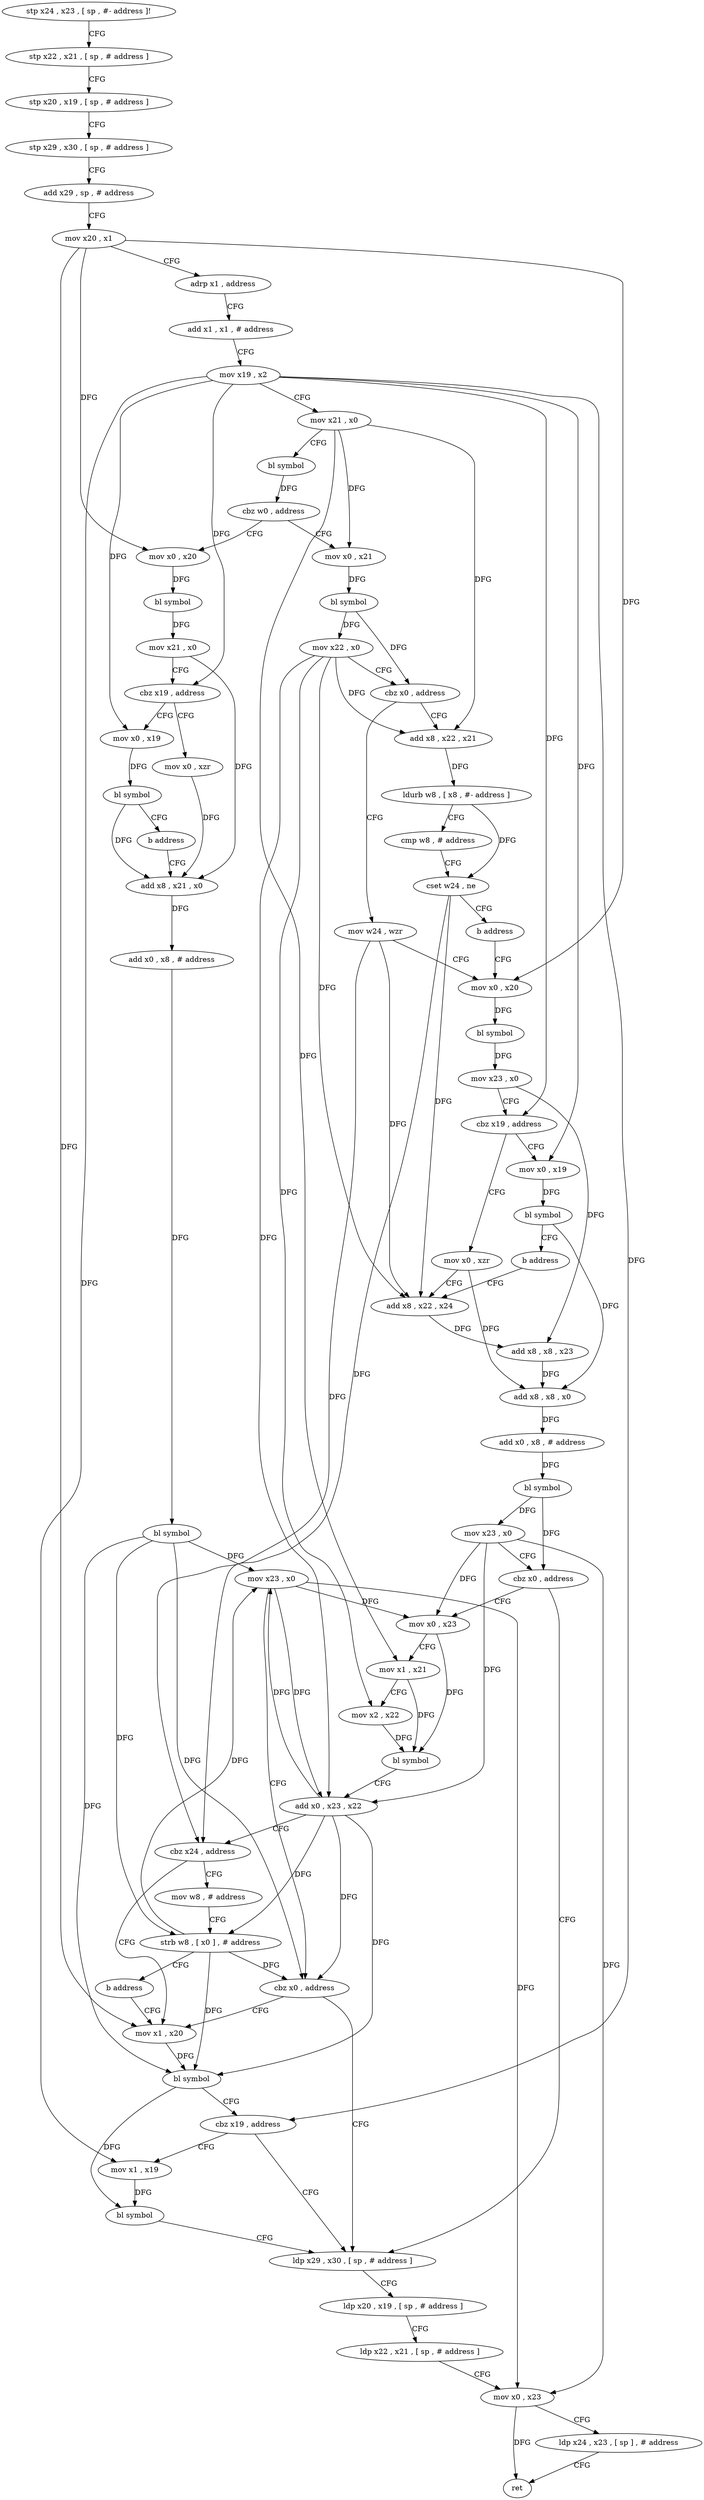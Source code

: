 digraph "func" {
"147900" [label = "stp x24 , x23 , [ sp , #- address ]!" ]
"147904" [label = "stp x22 , x21 , [ sp , # address ]" ]
"147908" [label = "stp x20 , x19 , [ sp , # address ]" ]
"147912" [label = "stp x29 , x30 , [ sp , # address ]" ]
"147916" [label = "add x29 , sp , # address" ]
"147920" [label = "mov x20 , x1" ]
"147924" [label = "adrp x1 , address" ]
"147928" [label = "add x1 , x1 , # address" ]
"147932" [label = "mov x19 , x2" ]
"147936" [label = "mov x21 , x0" ]
"147940" [label = "bl symbol" ]
"147944" [label = "cbz w0 , address" ]
"147984" [label = "mov x0 , x20" ]
"147948" [label = "mov x0 , x21" ]
"147988" [label = "bl symbol" ]
"147992" [label = "mov x21 , x0" ]
"147996" [label = "cbz x19 , address" ]
"148112" [label = "mov x0 , xzr" ]
"148000" [label = "mov x0 , x19" ]
"147952" [label = "bl symbol" ]
"147956" [label = "mov x22 , x0" ]
"147960" [label = "cbz x0 , address" ]
"148012" [label = "mov w24 , wzr" ]
"147964" [label = "add x8 , x22 , x21" ]
"148116" [label = "add x8 , x21 , x0" ]
"148004" [label = "bl symbol" ]
"148008" [label = "b address" ]
"148016" [label = "mov x0 , x20" ]
"147968" [label = "ldurb w8 , [ x8 , #- address ]" ]
"147972" [label = "cmp w8 , # address" ]
"147976" [label = "cset w24 , ne" ]
"147980" [label = "b address" ]
"148156" [label = "ldp x29 , x30 , [ sp , # address ]" ]
"148160" [label = "ldp x20 , x19 , [ sp , # address ]" ]
"148164" [label = "ldp x22 , x21 , [ sp , # address ]" ]
"148168" [label = "mov x0 , x23" ]
"148172" [label = "ldp x24 , x23 , [ sp ] , # address" ]
"148176" [label = "ret" ]
"148136" [label = "mov x1 , x20" ]
"148140" [label = "bl symbol" ]
"148144" [label = "cbz x19 , address" ]
"148148" [label = "mov x1 , x19" ]
"148120" [label = "add x0 , x8 , # address" ]
"148124" [label = "bl symbol" ]
"148128" [label = "mov x23 , x0" ]
"148132" [label = "cbz x0 , address" ]
"148044" [label = "mov x0 , xzr" ]
"148048" [label = "add x8 , x22 , x24" ]
"148032" [label = "mov x0 , x19" ]
"148036" [label = "bl symbol" ]
"148040" [label = "b address" ]
"148020" [label = "bl symbol" ]
"148024" [label = "mov x23 , x0" ]
"148028" [label = "cbz x19 , address" ]
"148152" [label = "bl symbol" ]
"148076" [label = "mov x0 , x23" ]
"148080" [label = "mov x1 , x21" ]
"148084" [label = "mov x2 , x22" ]
"148088" [label = "bl symbol" ]
"148092" [label = "add x0 , x23 , x22" ]
"148096" [label = "cbz x24 , address" ]
"148100" [label = "mov w8 , # address" ]
"148052" [label = "add x8 , x8 , x23" ]
"148056" [label = "add x8 , x8 , x0" ]
"148060" [label = "add x0 , x8 , # address" ]
"148064" [label = "bl symbol" ]
"148068" [label = "mov x23 , x0" ]
"148072" [label = "cbz x0 , address" ]
"148104" [label = "strb w8 , [ x0 ] , # address" ]
"148108" [label = "b address" ]
"147900" -> "147904" [ label = "CFG" ]
"147904" -> "147908" [ label = "CFG" ]
"147908" -> "147912" [ label = "CFG" ]
"147912" -> "147916" [ label = "CFG" ]
"147916" -> "147920" [ label = "CFG" ]
"147920" -> "147924" [ label = "CFG" ]
"147920" -> "147984" [ label = "DFG" ]
"147920" -> "148016" [ label = "DFG" ]
"147920" -> "148136" [ label = "DFG" ]
"147924" -> "147928" [ label = "CFG" ]
"147928" -> "147932" [ label = "CFG" ]
"147932" -> "147936" [ label = "CFG" ]
"147932" -> "147996" [ label = "DFG" ]
"147932" -> "148000" [ label = "DFG" ]
"147932" -> "148028" [ label = "DFG" ]
"147932" -> "148144" [ label = "DFG" ]
"147932" -> "148032" [ label = "DFG" ]
"147932" -> "148148" [ label = "DFG" ]
"147936" -> "147940" [ label = "CFG" ]
"147936" -> "147948" [ label = "DFG" ]
"147936" -> "147964" [ label = "DFG" ]
"147936" -> "148080" [ label = "DFG" ]
"147940" -> "147944" [ label = "DFG" ]
"147944" -> "147984" [ label = "CFG" ]
"147944" -> "147948" [ label = "CFG" ]
"147984" -> "147988" [ label = "DFG" ]
"147948" -> "147952" [ label = "DFG" ]
"147988" -> "147992" [ label = "DFG" ]
"147992" -> "147996" [ label = "CFG" ]
"147992" -> "148116" [ label = "DFG" ]
"147996" -> "148112" [ label = "CFG" ]
"147996" -> "148000" [ label = "CFG" ]
"148112" -> "148116" [ label = "DFG" ]
"148000" -> "148004" [ label = "DFG" ]
"147952" -> "147956" [ label = "DFG" ]
"147952" -> "147960" [ label = "DFG" ]
"147956" -> "147960" [ label = "CFG" ]
"147956" -> "147964" [ label = "DFG" ]
"147956" -> "148048" [ label = "DFG" ]
"147956" -> "148084" [ label = "DFG" ]
"147956" -> "148092" [ label = "DFG" ]
"147960" -> "148012" [ label = "CFG" ]
"147960" -> "147964" [ label = "CFG" ]
"148012" -> "148016" [ label = "CFG" ]
"148012" -> "148048" [ label = "DFG" ]
"148012" -> "148096" [ label = "DFG" ]
"147964" -> "147968" [ label = "DFG" ]
"148116" -> "148120" [ label = "DFG" ]
"148004" -> "148008" [ label = "CFG" ]
"148004" -> "148116" [ label = "DFG" ]
"148008" -> "148116" [ label = "CFG" ]
"148016" -> "148020" [ label = "DFG" ]
"147968" -> "147972" [ label = "CFG" ]
"147968" -> "147976" [ label = "DFG" ]
"147972" -> "147976" [ label = "CFG" ]
"147976" -> "147980" [ label = "CFG" ]
"147976" -> "148048" [ label = "DFG" ]
"147976" -> "148096" [ label = "DFG" ]
"147980" -> "148016" [ label = "CFG" ]
"148156" -> "148160" [ label = "CFG" ]
"148160" -> "148164" [ label = "CFG" ]
"148164" -> "148168" [ label = "CFG" ]
"148168" -> "148172" [ label = "CFG" ]
"148168" -> "148176" [ label = "DFG" ]
"148172" -> "148176" [ label = "CFG" ]
"148136" -> "148140" [ label = "DFG" ]
"148140" -> "148144" [ label = "CFG" ]
"148140" -> "148152" [ label = "DFG" ]
"148144" -> "148156" [ label = "CFG" ]
"148144" -> "148148" [ label = "CFG" ]
"148148" -> "148152" [ label = "DFG" ]
"148120" -> "148124" [ label = "DFG" ]
"148124" -> "148128" [ label = "DFG" ]
"148124" -> "148132" [ label = "DFG" ]
"148124" -> "148140" [ label = "DFG" ]
"148124" -> "148104" [ label = "DFG" ]
"148128" -> "148132" [ label = "CFG" ]
"148128" -> "148168" [ label = "DFG" ]
"148128" -> "148076" [ label = "DFG" ]
"148128" -> "148092" [ label = "DFG" ]
"148132" -> "148156" [ label = "CFG" ]
"148132" -> "148136" [ label = "CFG" ]
"148044" -> "148048" [ label = "CFG" ]
"148044" -> "148056" [ label = "DFG" ]
"148048" -> "148052" [ label = "DFG" ]
"148032" -> "148036" [ label = "DFG" ]
"148036" -> "148040" [ label = "CFG" ]
"148036" -> "148056" [ label = "DFG" ]
"148040" -> "148048" [ label = "CFG" ]
"148020" -> "148024" [ label = "DFG" ]
"148024" -> "148028" [ label = "CFG" ]
"148024" -> "148052" [ label = "DFG" ]
"148028" -> "148044" [ label = "CFG" ]
"148028" -> "148032" [ label = "CFG" ]
"148152" -> "148156" [ label = "CFG" ]
"148076" -> "148080" [ label = "CFG" ]
"148076" -> "148088" [ label = "DFG" ]
"148080" -> "148084" [ label = "CFG" ]
"148080" -> "148088" [ label = "DFG" ]
"148084" -> "148088" [ label = "DFG" ]
"148088" -> "148092" [ label = "CFG" ]
"148092" -> "148096" [ label = "CFG" ]
"148092" -> "148128" [ label = "DFG" ]
"148092" -> "148132" [ label = "DFG" ]
"148092" -> "148140" [ label = "DFG" ]
"148092" -> "148104" [ label = "DFG" ]
"148096" -> "148136" [ label = "CFG" ]
"148096" -> "148100" [ label = "CFG" ]
"148100" -> "148104" [ label = "CFG" ]
"148052" -> "148056" [ label = "DFG" ]
"148056" -> "148060" [ label = "DFG" ]
"148060" -> "148064" [ label = "DFG" ]
"148064" -> "148068" [ label = "DFG" ]
"148064" -> "148072" [ label = "DFG" ]
"148068" -> "148072" [ label = "CFG" ]
"148068" -> "148168" [ label = "DFG" ]
"148068" -> "148076" [ label = "DFG" ]
"148068" -> "148092" [ label = "DFG" ]
"148072" -> "148156" [ label = "CFG" ]
"148072" -> "148076" [ label = "CFG" ]
"148104" -> "148108" [ label = "CFG" ]
"148104" -> "148128" [ label = "DFG" ]
"148104" -> "148132" [ label = "DFG" ]
"148104" -> "148140" [ label = "DFG" ]
"148108" -> "148136" [ label = "CFG" ]
}
